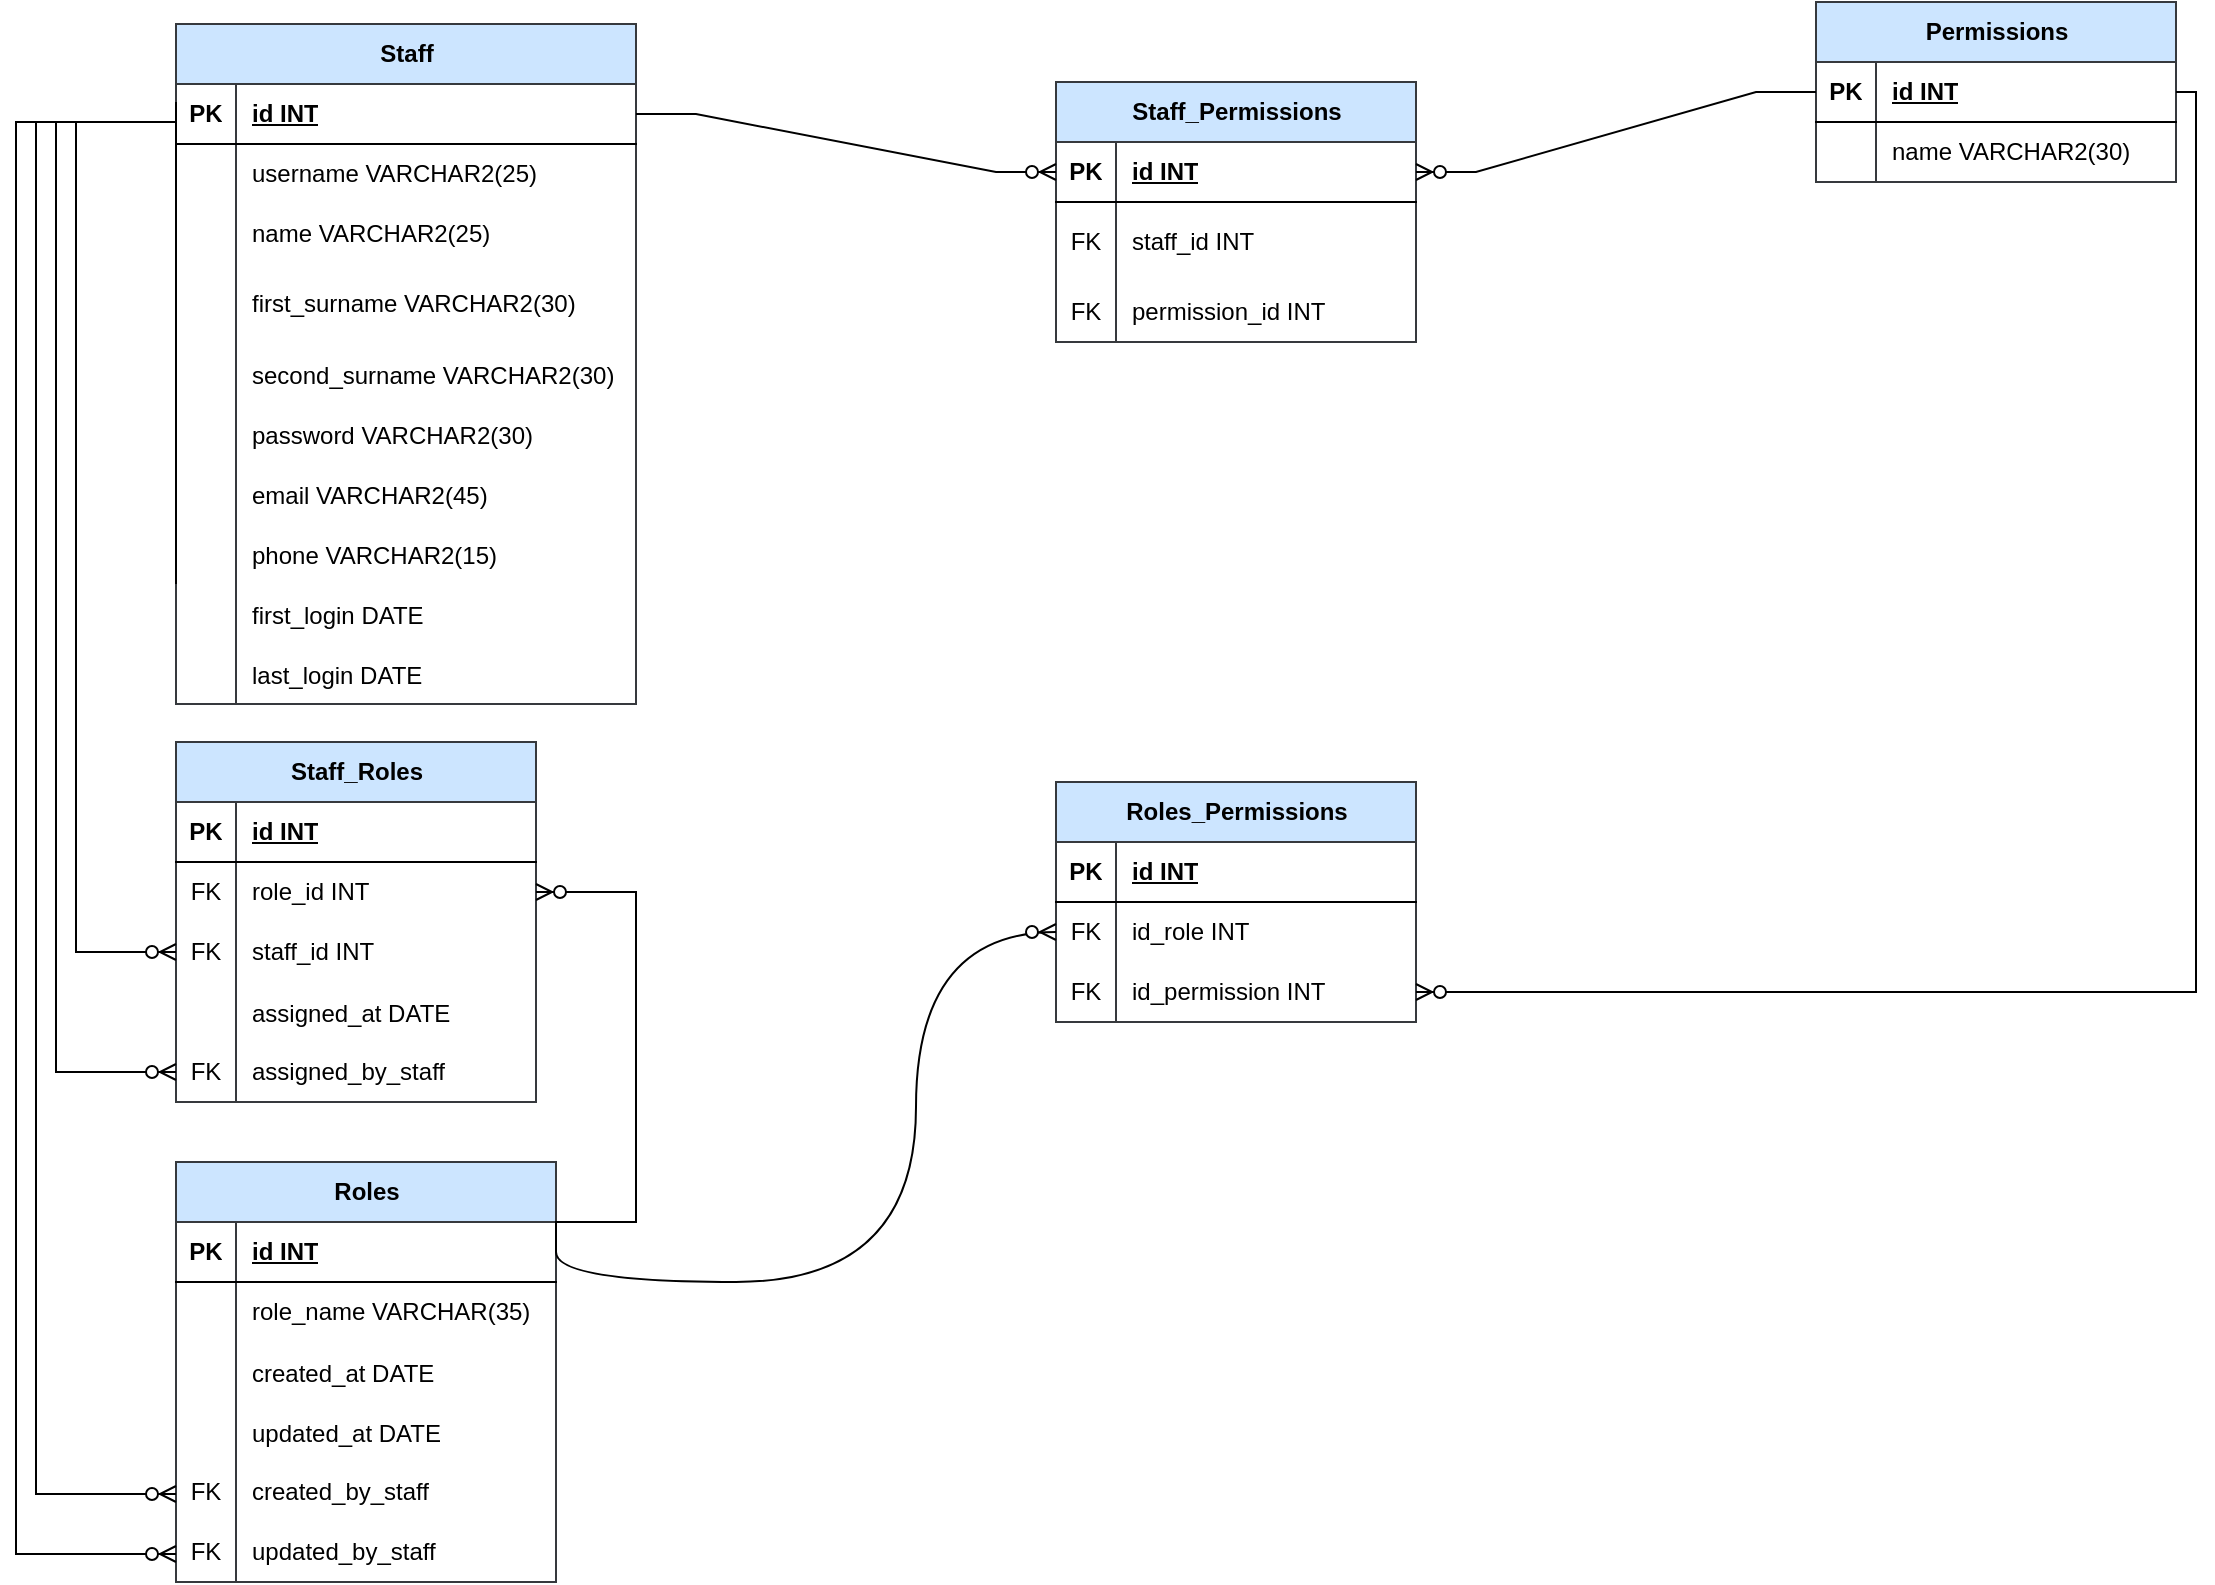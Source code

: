 <mxfile version="24.0.2" type="device">
  <diagram id="vkUUCZHw4ht-iderkrgB" name="Page-1">
    <mxGraphModel dx="1500" dy="833" grid="1" gridSize="10" guides="1" tooltips="1" connect="1" arrows="1" fold="1" page="1" pageScale="1" pageWidth="850" pageHeight="1100" math="0" shadow="0">
      <root>
        <mxCell id="0" />
        <mxCell id="1" parent="0" />
        <mxCell id="SUjyOa8A8QoosXbg0JPa-2" value="Staff" style="shape=table;startSize=30;container=1;collapsible=1;childLayout=tableLayout;fixedRows=1;rowLines=0;fontStyle=1;align=center;resizeLast=1;html=1;fillColor=#cce5ff;strokeColor=#36393d;" parent="1" vertex="1">
          <mxGeometry x="100" y="11" width="230" height="340" as="geometry" />
        </mxCell>
        <mxCell id="SUjyOa8A8QoosXbg0JPa-3" value="" style="shape=tableRow;horizontal=0;startSize=0;swimlaneHead=0;swimlaneBody=0;fillColor=none;collapsible=0;dropTarget=0;points=[[0,0.5],[1,0.5]];portConstraint=eastwest;top=0;left=0;right=0;bottom=1;" parent="SUjyOa8A8QoosXbg0JPa-2" vertex="1">
          <mxGeometry y="30" width="230" height="30" as="geometry" />
        </mxCell>
        <mxCell id="SUjyOa8A8QoosXbg0JPa-4" value="PK" style="shape=partialRectangle;connectable=0;fillColor=none;top=0;left=0;bottom=0;right=0;fontStyle=1;overflow=hidden;whiteSpace=wrap;html=1;" parent="SUjyOa8A8QoosXbg0JPa-3" vertex="1">
          <mxGeometry width="30" height="30" as="geometry">
            <mxRectangle width="30" height="30" as="alternateBounds" />
          </mxGeometry>
        </mxCell>
        <mxCell id="SUjyOa8A8QoosXbg0JPa-5" value="id INT" style="shape=partialRectangle;connectable=0;fillColor=none;top=0;left=0;bottom=0;right=0;align=left;spacingLeft=6;fontStyle=5;overflow=hidden;whiteSpace=wrap;html=1;" parent="SUjyOa8A8QoosXbg0JPa-3" vertex="1">
          <mxGeometry x="30" width="200" height="30" as="geometry">
            <mxRectangle width="200" height="30" as="alternateBounds" />
          </mxGeometry>
        </mxCell>
        <mxCell id="SUjyOa8A8QoosXbg0JPa-6" value="" style="shape=tableRow;horizontal=0;startSize=0;swimlaneHead=0;swimlaneBody=0;fillColor=none;collapsible=0;dropTarget=0;points=[[0,0.5],[1,0.5]];portConstraint=eastwest;top=0;left=0;right=0;bottom=0;" parent="SUjyOa8A8QoosXbg0JPa-2" vertex="1">
          <mxGeometry y="60" width="230" height="30" as="geometry" />
        </mxCell>
        <mxCell id="SUjyOa8A8QoosXbg0JPa-7" value="" style="shape=partialRectangle;connectable=0;fillColor=none;top=0;left=0;bottom=0;right=0;editable=1;overflow=hidden;whiteSpace=wrap;html=1;" parent="SUjyOa8A8QoosXbg0JPa-6" vertex="1">
          <mxGeometry width="30" height="30" as="geometry">
            <mxRectangle width="30" height="30" as="alternateBounds" />
          </mxGeometry>
        </mxCell>
        <mxCell id="SUjyOa8A8QoosXbg0JPa-8" value="username VARCHAR2(25)" style="shape=partialRectangle;connectable=0;fillColor=none;top=0;left=0;bottom=0;right=0;align=left;spacingLeft=6;overflow=hidden;whiteSpace=wrap;html=1;" parent="SUjyOa8A8QoosXbg0JPa-6" vertex="1">
          <mxGeometry x="30" width="200" height="30" as="geometry">
            <mxRectangle width="200" height="30" as="alternateBounds" />
          </mxGeometry>
        </mxCell>
        <mxCell id="SUjyOa8A8QoosXbg0JPa-9" value="" style="shape=tableRow;horizontal=0;startSize=0;swimlaneHead=0;swimlaneBody=0;fillColor=none;collapsible=0;dropTarget=0;points=[[0,0.5],[1,0.5]];portConstraint=eastwest;top=0;left=0;right=0;bottom=0;" parent="SUjyOa8A8QoosXbg0JPa-2" vertex="1">
          <mxGeometry y="90" width="230" height="30" as="geometry" />
        </mxCell>
        <mxCell id="SUjyOa8A8QoosXbg0JPa-10" value="" style="shape=partialRectangle;connectable=0;fillColor=none;top=0;left=0;bottom=0;right=0;editable=1;overflow=hidden;whiteSpace=wrap;html=1;" parent="SUjyOa8A8QoosXbg0JPa-9" vertex="1">
          <mxGeometry width="30" height="30" as="geometry">
            <mxRectangle width="30" height="30" as="alternateBounds" />
          </mxGeometry>
        </mxCell>
        <mxCell id="SUjyOa8A8QoosXbg0JPa-11" value="name VARCHAR2(25)" style="shape=partialRectangle;connectable=0;fillColor=none;top=0;left=0;bottom=0;right=0;align=left;spacingLeft=6;overflow=hidden;whiteSpace=wrap;html=1;" parent="SUjyOa8A8QoosXbg0JPa-9" vertex="1">
          <mxGeometry x="30" width="200" height="30" as="geometry">
            <mxRectangle width="200" height="30" as="alternateBounds" />
          </mxGeometry>
        </mxCell>
        <mxCell id="SUjyOa8A8QoosXbg0JPa-12" value="" style="shape=tableRow;horizontal=0;startSize=0;swimlaneHead=0;swimlaneBody=0;fillColor=none;collapsible=0;dropTarget=0;points=[[0,0.5],[1,0.5]];portConstraint=eastwest;top=0;left=0;right=0;bottom=0;" parent="SUjyOa8A8QoosXbg0JPa-2" vertex="1">
          <mxGeometry y="120" width="230" height="40" as="geometry" />
        </mxCell>
        <mxCell id="SUjyOa8A8QoosXbg0JPa-13" value="" style="shape=partialRectangle;connectable=0;fillColor=none;top=0;left=0;bottom=0;right=0;editable=1;overflow=hidden;whiteSpace=wrap;html=1;" parent="SUjyOa8A8QoosXbg0JPa-12" vertex="1">
          <mxGeometry width="30" height="40" as="geometry">
            <mxRectangle width="30" height="40" as="alternateBounds" />
          </mxGeometry>
        </mxCell>
        <mxCell id="SUjyOa8A8QoosXbg0JPa-14" value="first_surname VARCHAR2(30)" style="shape=partialRectangle;connectable=0;fillColor=none;top=0;left=0;bottom=0;right=0;align=left;spacingLeft=6;overflow=hidden;whiteSpace=wrap;html=1;" parent="SUjyOa8A8QoosXbg0JPa-12" vertex="1">
          <mxGeometry x="30" width="200" height="40" as="geometry">
            <mxRectangle width="200" height="40" as="alternateBounds" />
          </mxGeometry>
        </mxCell>
        <mxCell id="SUjyOa8A8QoosXbg0JPa-15" value="" style="shape=tableRow;horizontal=0;startSize=0;swimlaneHead=0;swimlaneBody=0;fillColor=none;collapsible=0;dropTarget=0;points=[[0,0.5],[1,0.5]];portConstraint=eastwest;top=0;left=0;right=0;bottom=0;" parent="SUjyOa8A8QoosXbg0JPa-2" vertex="1">
          <mxGeometry y="160" width="230" height="30" as="geometry" />
        </mxCell>
        <mxCell id="SUjyOa8A8QoosXbg0JPa-16" value="" style="shape=partialRectangle;connectable=0;fillColor=none;top=0;left=0;bottom=0;right=0;editable=1;overflow=hidden;" parent="SUjyOa8A8QoosXbg0JPa-15" vertex="1">
          <mxGeometry width="30" height="30" as="geometry">
            <mxRectangle width="30" height="30" as="alternateBounds" />
          </mxGeometry>
        </mxCell>
        <mxCell id="SUjyOa8A8QoosXbg0JPa-17" value="second_surname VARCHAR2(30)" style="shape=partialRectangle;connectable=0;fillColor=none;top=0;left=0;bottom=0;right=0;align=left;spacingLeft=6;overflow=hidden;" parent="SUjyOa8A8QoosXbg0JPa-15" vertex="1">
          <mxGeometry x="30" width="200" height="30" as="geometry">
            <mxRectangle width="200" height="30" as="alternateBounds" />
          </mxGeometry>
        </mxCell>
        <mxCell id="SUjyOa8A8QoosXbg0JPa-18" value="" style="shape=tableRow;horizontal=0;startSize=0;swimlaneHead=0;swimlaneBody=0;fillColor=none;collapsible=0;dropTarget=0;points=[[0,0.5],[1,0.5]];portConstraint=eastwest;top=0;left=0;right=0;bottom=0;" parent="SUjyOa8A8QoosXbg0JPa-2" vertex="1">
          <mxGeometry y="190" width="230" height="30" as="geometry" />
        </mxCell>
        <mxCell id="SUjyOa8A8QoosXbg0JPa-19" value="" style="shape=partialRectangle;connectable=0;fillColor=none;top=0;left=0;bottom=0;right=0;editable=1;overflow=hidden;" parent="SUjyOa8A8QoosXbg0JPa-18" vertex="1">
          <mxGeometry width="30" height="30" as="geometry">
            <mxRectangle width="30" height="30" as="alternateBounds" />
          </mxGeometry>
        </mxCell>
        <mxCell id="SUjyOa8A8QoosXbg0JPa-20" value="password VARCHAR2(30)" style="shape=partialRectangle;connectable=0;fillColor=none;top=0;left=0;bottom=0;right=0;align=left;spacingLeft=6;overflow=hidden;" parent="SUjyOa8A8QoosXbg0JPa-18" vertex="1">
          <mxGeometry x="30" width="200" height="30" as="geometry">
            <mxRectangle width="200" height="30" as="alternateBounds" />
          </mxGeometry>
        </mxCell>
        <mxCell id="SUjyOa8A8QoosXbg0JPa-21" value="" style="shape=tableRow;horizontal=0;startSize=0;swimlaneHead=0;swimlaneBody=0;fillColor=none;collapsible=0;dropTarget=0;points=[[0,0.5],[1,0.5]];portConstraint=eastwest;top=0;left=0;right=0;bottom=0;" parent="SUjyOa8A8QoosXbg0JPa-2" vertex="1">
          <mxGeometry y="220" width="230" height="30" as="geometry" />
        </mxCell>
        <mxCell id="SUjyOa8A8QoosXbg0JPa-22" value="" style="shape=partialRectangle;connectable=0;fillColor=none;top=0;left=0;bottom=0;right=0;editable=1;overflow=hidden;" parent="SUjyOa8A8QoosXbg0JPa-21" vertex="1">
          <mxGeometry width="30" height="30" as="geometry">
            <mxRectangle width="30" height="30" as="alternateBounds" />
          </mxGeometry>
        </mxCell>
        <mxCell id="SUjyOa8A8QoosXbg0JPa-23" value="email VARCHAR2(45)" style="shape=partialRectangle;connectable=0;fillColor=none;top=0;left=0;bottom=0;right=0;align=left;spacingLeft=6;overflow=hidden;" parent="SUjyOa8A8QoosXbg0JPa-21" vertex="1">
          <mxGeometry x="30" width="200" height="30" as="geometry">
            <mxRectangle width="200" height="30" as="alternateBounds" />
          </mxGeometry>
        </mxCell>
        <mxCell id="SUjyOa8A8QoosXbg0JPa-24" value="" style="shape=tableRow;horizontal=0;startSize=0;swimlaneHead=0;swimlaneBody=0;fillColor=none;collapsible=0;dropTarget=0;points=[[0,0.5],[1,0.5]];portConstraint=eastwest;top=0;left=0;right=0;bottom=0;" parent="SUjyOa8A8QoosXbg0JPa-2" vertex="1">
          <mxGeometry y="250" width="230" height="30" as="geometry" />
        </mxCell>
        <mxCell id="SUjyOa8A8QoosXbg0JPa-25" value="" style="shape=partialRectangle;connectable=0;fillColor=none;top=0;left=0;bottom=0;right=0;editable=1;overflow=hidden;" parent="SUjyOa8A8QoosXbg0JPa-24" vertex="1">
          <mxGeometry width="30" height="30" as="geometry">
            <mxRectangle width="30" height="30" as="alternateBounds" />
          </mxGeometry>
        </mxCell>
        <mxCell id="SUjyOa8A8QoosXbg0JPa-26" value="phone VARCHAR2(15)" style="shape=partialRectangle;connectable=0;fillColor=none;top=0;left=0;bottom=0;right=0;align=left;spacingLeft=6;overflow=hidden;" parent="SUjyOa8A8QoosXbg0JPa-24" vertex="1">
          <mxGeometry x="30" width="200" height="30" as="geometry">
            <mxRectangle width="200" height="30" as="alternateBounds" />
          </mxGeometry>
        </mxCell>
        <mxCell id="RLe8DXq2IPS7cmN1kpLj-4" value="" style="shape=tableRow;horizontal=0;startSize=0;swimlaneHead=0;swimlaneBody=0;fillColor=none;collapsible=0;dropTarget=0;points=[[0,0.5],[1,0.5]];portConstraint=eastwest;top=0;left=0;right=0;bottom=0;" vertex="1" parent="SUjyOa8A8QoosXbg0JPa-2">
          <mxGeometry y="280" width="230" height="30" as="geometry" />
        </mxCell>
        <mxCell id="RLe8DXq2IPS7cmN1kpLj-5" value="" style="shape=partialRectangle;connectable=0;fillColor=none;top=0;left=0;bottom=0;right=0;editable=1;overflow=hidden;" vertex="1" parent="RLe8DXq2IPS7cmN1kpLj-4">
          <mxGeometry width="30" height="30" as="geometry">
            <mxRectangle width="30" height="30" as="alternateBounds" />
          </mxGeometry>
        </mxCell>
        <mxCell id="RLe8DXq2IPS7cmN1kpLj-6" value="first_login DATE" style="shape=partialRectangle;connectable=0;fillColor=none;top=0;left=0;bottom=0;right=0;align=left;spacingLeft=6;overflow=hidden;" vertex="1" parent="RLe8DXq2IPS7cmN1kpLj-4">
          <mxGeometry x="30" width="200" height="30" as="geometry">
            <mxRectangle width="200" height="30" as="alternateBounds" />
          </mxGeometry>
        </mxCell>
        <mxCell id="RLe8DXq2IPS7cmN1kpLj-1" value="" style="shape=tableRow;horizontal=0;startSize=0;swimlaneHead=0;swimlaneBody=0;fillColor=none;collapsible=0;dropTarget=0;points=[[0,0.5],[1,0.5]];portConstraint=eastwest;top=0;left=0;right=0;bottom=0;" vertex="1" parent="SUjyOa8A8QoosXbg0JPa-2">
          <mxGeometry y="310" width="230" height="30" as="geometry" />
        </mxCell>
        <mxCell id="RLe8DXq2IPS7cmN1kpLj-2" value="" style="shape=partialRectangle;connectable=0;fillColor=none;top=0;left=0;bottom=0;right=0;editable=1;overflow=hidden;" vertex="1" parent="RLe8DXq2IPS7cmN1kpLj-1">
          <mxGeometry width="30" height="30" as="geometry">
            <mxRectangle width="30" height="30" as="alternateBounds" />
          </mxGeometry>
        </mxCell>
        <mxCell id="RLe8DXq2IPS7cmN1kpLj-3" value="last_login DATE" style="shape=partialRectangle;connectable=0;fillColor=none;top=0;left=0;bottom=0;right=0;align=left;spacingLeft=6;overflow=hidden;" vertex="1" parent="RLe8DXq2IPS7cmN1kpLj-1">
          <mxGeometry x="30" width="200" height="30" as="geometry">
            <mxRectangle width="200" height="30" as="alternateBounds" />
          </mxGeometry>
        </mxCell>
        <mxCell id="SUjyOa8A8QoosXbg0JPa-27" value="Staff_Permissions" style="shape=table;startSize=30;container=1;collapsible=1;childLayout=tableLayout;fixedRows=1;rowLines=0;fontStyle=1;align=center;resizeLast=1;html=1;fillColor=#cce5ff;strokeColor=#36393d;" parent="1" vertex="1">
          <mxGeometry x="540" y="40" width="180" height="130" as="geometry" />
        </mxCell>
        <mxCell id="SUjyOa8A8QoosXbg0JPa-28" value="" style="shape=tableRow;horizontal=0;startSize=0;swimlaneHead=0;swimlaneBody=0;fillColor=none;collapsible=0;dropTarget=0;points=[[0,0.5],[1,0.5]];portConstraint=eastwest;top=0;left=0;right=0;bottom=1;" parent="SUjyOa8A8QoosXbg0JPa-27" vertex="1">
          <mxGeometry y="30" width="180" height="30" as="geometry" />
        </mxCell>
        <mxCell id="SUjyOa8A8QoosXbg0JPa-29" value="PK" style="shape=partialRectangle;connectable=0;fillColor=none;top=0;left=0;bottom=0;right=0;fontStyle=1;overflow=hidden;whiteSpace=wrap;html=1;" parent="SUjyOa8A8QoosXbg0JPa-28" vertex="1">
          <mxGeometry width="30" height="30" as="geometry">
            <mxRectangle width="30" height="30" as="alternateBounds" />
          </mxGeometry>
        </mxCell>
        <mxCell id="SUjyOa8A8QoosXbg0JPa-30" value="id INT" style="shape=partialRectangle;connectable=0;fillColor=none;top=0;left=0;bottom=0;right=0;align=left;spacingLeft=6;fontStyle=5;overflow=hidden;whiteSpace=wrap;html=1;" parent="SUjyOa8A8QoosXbg0JPa-28" vertex="1">
          <mxGeometry x="30" width="150" height="30" as="geometry">
            <mxRectangle width="150" height="30" as="alternateBounds" />
          </mxGeometry>
        </mxCell>
        <mxCell id="SUjyOa8A8QoosXbg0JPa-40" value="" style="shape=tableRow;horizontal=0;startSize=0;swimlaneHead=0;swimlaneBody=0;fillColor=none;collapsible=0;dropTarget=0;points=[[0,0.5],[1,0.5]];portConstraint=eastwest;top=0;left=0;right=0;bottom=0;" parent="SUjyOa8A8QoosXbg0JPa-27" vertex="1">
          <mxGeometry y="60" width="180" height="40" as="geometry" />
        </mxCell>
        <mxCell id="SUjyOa8A8QoosXbg0JPa-41" value="FK" style="shape=partialRectangle;connectable=0;fillColor=none;top=0;left=0;bottom=0;right=0;fontStyle=0;overflow=hidden;whiteSpace=wrap;html=1;" parent="SUjyOa8A8QoosXbg0JPa-40" vertex="1">
          <mxGeometry width="30" height="40" as="geometry">
            <mxRectangle width="30" height="40" as="alternateBounds" />
          </mxGeometry>
        </mxCell>
        <mxCell id="SUjyOa8A8QoosXbg0JPa-42" value="staff_id INT" style="shape=partialRectangle;connectable=0;fillColor=none;top=0;left=0;bottom=0;right=0;align=left;spacingLeft=6;fontStyle=0;overflow=hidden;whiteSpace=wrap;html=1;" parent="SUjyOa8A8QoosXbg0JPa-40" vertex="1">
          <mxGeometry x="30" width="150" height="40" as="geometry">
            <mxRectangle width="150" height="40" as="alternateBounds" />
          </mxGeometry>
        </mxCell>
        <mxCell id="SUjyOa8A8QoosXbg0JPa-43" value="" style="shape=tableRow;horizontal=0;startSize=0;swimlaneHead=0;swimlaneBody=0;fillColor=none;collapsible=0;dropTarget=0;points=[[0,0.5],[1,0.5]];portConstraint=eastwest;top=0;left=0;right=0;bottom=0;" parent="SUjyOa8A8QoosXbg0JPa-27" vertex="1">
          <mxGeometry y="100" width="180" height="30" as="geometry" />
        </mxCell>
        <mxCell id="SUjyOa8A8QoosXbg0JPa-44" value="FK" style="shape=partialRectangle;connectable=0;fillColor=none;top=0;left=0;bottom=0;right=0;fontStyle=0;overflow=hidden;whiteSpace=wrap;html=1;" parent="SUjyOa8A8QoosXbg0JPa-43" vertex="1">
          <mxGeometry width="30" height="30" as="geometry">
            <mxRectangle width="30" height="30" as="alternateBounds" />
          </mxGeometry>
        </mxCell>
        <mxCell id="SUjyOa8A8QoosXbg0JPa-45" value="permission_id INT" style="shape=partialRectangle;connectable=0;fillColor=none;top=0;left=0;bottom=0;right=0;align=left;spacingLeft=6;fontStyle=0;overflow=hidden;whiteSpace=wrap;html=1;" parent="SUjyOa8A8QoosXbg0JPa-43" vertex="1">
          <mxGeometry x="30" width="150" height="30" as="geometry">
            <mxRectangle width="150" height="30" as="alternateBounds" />
          </mxGeometry>
        </mxCell>
        <mxCell id="SUjyOa8A8QoosXbg0JPa-46" value="Permissions" style="shape=table;startSize=30;container=1;collapsible=1;childLayout=tableLayout;fixedRows=1;rowLines=0;fontStyle=1;align=center;resizeLast=1;html=1;fillColor=#cce5ff;strokeColor=#36393d;" parent="1" vertex="1">
          <mxGeometry x="920" width="180" height="90" as="geometry" />
        </mxCell>
        <mxCell id="SUjyOa8A8QoosXbg0JPa-47" value="" style="shape=tableRow;horizontal=0;startSize=0;swimlaneHead=0;swimlaneBody=0;fillColor=none;collapsible=0;dropTarget=0;points=[[0,0.5],[1,0.5]];portConstraint=eastwest;top=0;left=0;right=0;bottom=1;" parent="SUjyOa8A8QoosXbg0JPa-46" vertex="1">
          <mxGeometry y="30" width="180" height="30" as="geometry" />
        </mxCell>
        <mxCell id="SUjyOa8A8QoosXbg0JPa-48" value="PK" style="shape=partialRectangle;connectable=0;fillColor=none;top=0;left=0;bottom=0;right=0;fontStyle=1;overflow=hidden;whiteSpace=wrap;html=1;" parent="SUjyOa8A8QoosXbg0JPa-47" vertex="1">
          <mxGeometry width="30" height="30" as="geometry">
            <mxRectangle width="30" height="30" as="alternateBounds" />
          </mxGeometry>
        </mxCell>
        <mxCell id="SUjyOa8A8QoosXbg0JPa-49" value="id INT" style="shape=partialRectangle;connectable=0;fillColor=none;top=0;left=0;bottom=0;right=0;align=left;spacingLeft=6;fontStyle=5;overflow=hidden;whiteSpace=wrap;html=1;" parent="SUjyOa8A8QoosXbg0JPa-47" vertex="1">
          <mxGeometry x="30" width="150" height="30" as="geometry">
            <mxRectangle width="150" height="30" as="alternateBounds" />
          </mxGeometry>
        </mxCell>
        <mxCell id="SUjyOa8A8QoosXbg0JPa-50" value="" style="shape=tableRow;horizontal=0;startSize=0;swimlaneHead=0;swimlaneBody=0;fillColor=none;collapsible=0;dropTarget=0;points=[[0,0.5],[1,0.5]];portConstraint=eastwest;top=0;left=0;right=0;bottom=0;" parent="SUjyOa8A8QoosXbg0JPa-46" vertex="1">
          <mxGeometry y="60" width="180" height="30" as="geometry" />
        </mxCell>
        <mxCell id="SUjyOa8A8QoosXbg0JPa-51" value="" style="shape=partialRectangle;connectable=0;fillColor=none;top=0;left=0;bottom=0;right=0;editable=1;overflow=hidden;whiteSpace=wrap;html=1;" parent="SUjyOa8A8QoosXbg0JPa-50" vertex="1">
          <mxGeometry width="30" height="30" as="geometry">
            <mxRectangle width="30" height="30" as="alternateBounds" />
          </mxGeometry>
        </mxCell>
        <mxCell id="SUjyOa8A8QoosXbg0JPa-52" value="name VARCHAR2(30)" style="shape=partialRectangle;connectable=0;fillColor=none;top=0;left=0;bottom=0;right=0;align=left;spacingLeft=6;overflow=hidden;whiteSpace=wrap;html=1;" parent="SUjyOa8A8QoosXbg0JPa-50" vertex="1">
          <mxGeometry x="30" width="150" height="30" as="geometry">
            <mxRectangle width="150" height="30" as="alternateBounds" />
          </mxGeometry>
        </mxCell>
        <mxCell id="SUjyOa8A8QoosXbg0JPa-72" value="Staff_Roles" style="shape=table;startSize=30;container=1;collapsible=1;childLayout=tableLayout;fixedRows=1;rowLines=0;fontStyle=1;align=center;resizeLast=1;html=1;fillColor=#cce5ff;strokeColor=#36393d;" parent="1" vertex="1">
          <mxGeometry x="100" y="370" width="180" height="180" as="geometry" />
        </mxCell>
        <mxCell id="SUjyOa8A8QoosXbg0JPa-73" value="" style="shape=tableRow;horizontal=0;startSize=0;swimlaneHead=0;swimlaneBody=0;fillColor=none;collapsible=0;dropTarget=0;points=[[0,0.5],[1,0.5]];portConstraint=eastwest;top=0;left=0;right=0;bottom=1;" parent="SUjyOa8A8QoosXbg0JPa-72" vertex="1">
          <mxGeometry y="30" width="180" height="30" as="geometry" />
        </mxCell>
        <mxCell id="SUjyOa8A8QoosXbg0JPa-74" value="PK" style="shape=partialRectangle;connectable=0;fillColor=none;top=0;left=0;bottom=0;right=0;fontStyle=1;overflow=hidden;whiteSpace=wrap;html=1;" parent="SUjyOa8A8QoosXbg0JPa-73" vertex="1">
          <mxGeometry width="30" height="30" as="geometry">
            <mxRectangle width="30" height="30" as="alternateBounds" />
          </mxGeometry>
        </mxCell>
        <mxCell id="SUjyOa8A8QoosXbg0JPa-75" value="id INT" style="shape=partialRectangle;connectable=0;fillColor=none;top=0;left=0;bottom=0;right=0;align=left;spacingLeft=6;fontStyle=5;overflow=hidden;whiteSpace=wrap;html=1;" parent="SUjyOa8A8QoosXbg0JPa-73" vertex="1">
          <mxGeometry x="30" width="150" height="30" as="geometry">
            <mxRectangle width="150" height="30" as="alternateBounds" />
          </mxGeometry>
        </mxCell>
        <mxCell id="SUjyOa8A8QoosXbg0JPa-85" value="" style="shape=tableRow;horizontal=0;startSize=0;swimlaneHead=0;swimlaneBody=0;fillColor=none;collapsible=0;dropTarget=0;points=[[0,0.5],[1,0.5]];portConstraint=eastwest;top=0;left=0;right=0;bottom=0;" parent="SUjyOa8A8QoosXbg0JPa-72" vertex="1">
          <mxGeometry y="60" width="180" height="30" as="geometry" />
        </mxCell>
        <mxCell id="SUjyOa8A8QoosXbg0JPa-86" value="FK" style="shape=partialRectangle;connectable=0;fillColor=none;top=0;left=0;bottom=0;right=0;fontStyle=0;overflow=hidden;whiteSpace=wrap;html=1;" parent="SUjyOa8A8QoosXbg0JPa-85" vertex="1">
          <mxGeometry width="30" height="30" as="geometry">
            <mxRectangle width="30" height="30" as="alternateBounds" />
          </mxGeometry>
        </mxCell>
        <mxCell id="SUjyOa8A8QoosXbg0JPa-87" value="role_id INT" style="shape=partialRectangle;connectable=0;fillColor=none;top=0;left=0;bottom=0;right=0;align=left;spacingLeft=6;fontStyle=0;overflow=hidden;whiteSpace=wrap;html=1;" parent="SUjyOa8A8QoosXbg0JPa-85" vertex="1">
          <mxGeometry x="30" width="150" height="30" as="geometry">
            <mxRectangle width="150" height="30" as="alternateBounds" />
          </mxGeometry>
        </mxCell>
        <mxCell id="SUjyOa8A8QoosXbg0JPa-88" value="" style="shape=tableRow;horizontal=0;startSize=0;swimlaneHead=0;swimlaneBody=0;fillColor=none;collapsible=0;dropTarget=0;points=[[0,0.5],[1,0.5]];portConstraint=eastwest;top=0;left=0;right=0;bottom=0;" parent="SUjyOa8A8QoosXbg0JPa-72" vertex="1">
          <mxGeometry y="90" width="180" height="30" as="geometry" />
        </mxCell>
        <mxCell id="SUjyOa8A8QoosXbg0JPa-89" value="FK" style="shape=partialRectangle;connectable=0;fillColor=none;top=0;left=0;bottom=0;right=0;fontStyle=0;overflow=hidden;whiteSpace=wrap;html=1;" parent="SUjyOa8A8QoosXbg0JPa-88" vertex="1">
          <mxGeometry width="30" height="30" as="geometry">
            <mxRectangle width="30" height="30" as="alternateBounds" />
          </mxGeometry>
        </mxCell>
        <mxCell id="SUjyOa8A8QoosXbg0JPa-90" value="staff_id INT" style="shape=partialRectangle;connectable=0;fillColor=none;top=0;left=0;bottom=0;right=0;align=left;spacingLeft=6;fontStyle=0;overflow=hidden;whiteSpace=wrap;html=1;" parent="SUjyOa8A8QoosXbg0JPa-88" vertex="1">
          <mxGeometry x="30" width="150" height="30" as="geometry">
            <mxRectangle width="150" height="30" as="alternateBounds" />
          </mxGeometry>
        </mxCell>
        <mxCell id="RLe8DXq2IPS7cmN1kpLj-20" value="" style="shape=tableRow;horizontal=0;startSize=0;swimlaneHead=0;swimlaneBody=0;fillColor=none;collapsible=0;dropTarget=0;points=[[0,0.5],[1,0.5]];portConstraint=eastwest;top=0;left=0;right=0;bottom=0;" vertex="1" parent="SUjyOa8A8QoosXbg0JPa-72">
          <mxGeometry y="120" width="180" height="30" as="geometry" />
        </mxCell>
        <mxCell id="RLe8DXq2IPS7cmN1kpLj-21" value="" style="shape=partialRectangle;connectable=0;fillColor=none;top=0;left=0;bottom=0;right=0;editable=1;overflow=hidden;" vertex="1" parent="RLe8DXq2IPS7cmN1kpLj-20">
          <mxGeometry width="30" height="30" as="geometry">
            <mxRectangle width="30" height="30" as="alternateBounds" />
          </mxGeometry>
        </mxCell>
        <mxCell id="RLe8DXq2IPS7cmN1kpLj-22" value="assigned_at DATE" style="shape=partialRectangle;connectable=0;fillColor=none;top=0;left=0;bottom=0;right=0;align=left;spacingLeft=6;overflow=hidden;" vertex="1" parent="RLe8DXq2IPS7cmN1kpLj-20">
          <mxGeometry x="30" width="150" height="30" as="geometry">
            <mxRectangle width="150" height="30" as="alternateBounds" />
          </mxGeometry>
        </mxCell>
        <mxCell id="RLe8DXq2IPS7cmN1kpLj-26" value="" style="shape=tableRow;horizontal=0;startSize=0;swimlaneHead=0;swimlaneBody=0;fillColor=none;collapsible=0;dropTarget=0;points=[[0,0.5],[1,0.5]];portConstraint=eastwest;top=0;left=0;right=0;bottom=0;" vertex="1" parent="SUjyOa8A8QoosXbg0JPa-72">
          <mxGeometry y="150" width="180" height="30" as="geometry" />
        </mxCell>
        <mxCell id="RLe8DXq2IPS7cmN1kpLj-27" value="FK" style="shape=partialRectangle;connectable=0;fillColor=none;top=0;left=0;bottom=0;right=0;fontStyle=0;overflow=hidden;whiteSpace=wrap;html=1;" vertex="1" parent="RLe8DXq2IPS7cmN1kpLj-26">
          <mxGeometry width="30" height="30" as="geometry">
            <mxRectangle width="30" height="30" as="alternateBounds" />
          </mxGeometry>
        </mxCell>
        <mxCell id="RLe8DXq2IPS7cmN1kpLj-28" value="assigned_by_staff" style="shape=partialRectangle;connectable=0;fillColor=none;top=0;left=0;bottom=0;right=0;align=left;spacingLeft=6;fontStyle=0;overflow=hidden;whiteSpace=wrap;html=1;" vertex="1" parent="RLe8DXq2IPS7cmN1kpLj-26">
          <mxGeometry x="30" width="150" height="30" as="geometry">
            <mxRectangle width="150" height="30" as="alternateBounds" />
          </mxGeometry>
        </mxCell>
        <mxCell id="SUjyOa8A8QoosXbg0JPa-91" value="Roles_Permissions" style="shape=table;startSize=30;container=1;collapsible=1;childLayout=tableLayout;fixedRows=1;rowLines=0;fontStyle=1;align=center;resizeLast=1;html=1;fillColor=#cce5ff;strokeColor=#36393d;" parent="1" vertex="1">
          <mxGeometry x="540" y="390" width="180" height="120" as="geometry" />
        </mxCell>
        <mxCell id="SUjyOa8A8QoosXbg0JPa-92" value="" style="shape=tableRow;horizontal=0;startSize=0;swimlaneHead=0;swimlaneBody=0;fillColor=none;collapsible=0;dropTarget=0;points=[[0,0.5],[1,0.5]];portConstraint=eastwest;top=0;left=0;right=0;bottom=1;" parent="SUjyOa8A8QoosXbg0JPa-91" vertex="1">
          <mxGeometry y="30" width="180" height="30" as="geometry" />
        </mxCell>
        <mxCell id="SUjyOa8A8QoosXbg0JPa-93" value="PK" style="shape=partialRectangle;connectable=0;fillColor=none;top=0;left=0;bottom=0;right=0;fontStyle=1;overflow=hidden;whiteSpace=wrap;html=1;" parent="SUjyOa8A8QoosXbg0JPa-92" vertex="1">
          <mxGeometry width="30" height="30" as="geometry">
            <mxRectangle width="30" height="30" as="alternateBounds" />
          </mxGeometry>
        </mxCell>
        <mxCell id="SUjyOa8A8QoosXbg0JPa-94" value="id INT" style="shape=partialRectangle;connectable=0;fillColor=none;top=0;left=0;bottom=0;right=0;align=left;spacingLeft=6;fontStyle=5;overflow=hidden;whiteSpace=wrap;html=1;" parent="SUjyOa8A8QoosXbg0JPa-92" vertex="1">
          <mxGeometry x="30" width="150" height="30" as="geometry">
            <mxRectangle width="150" height="30" as="alternateBounds" />
          </mxGeometry>
        </mxCell>
        <mxCell id="SUjyOa8A8QoosXbg0JPa-107" value="" style="shape=tableRow;horizontal=0;startSize=0;swimlaneHead=0;swimlaneBody=0;fillColor=none;collapsible=0;dropTarget=0;points=[[0,0.5],[1,0.5]];portConstraint=eastwest;top=0;left=0;right=0;bottom=0;" parent="SUjyOa8A8QoosXbg0JPa-91" vertex="1">
          <mxGeometry y="60" width="180" height="30" as="geometry" />
        </mxCell>
        <mxCell id="SUjyOa8A8QoosXbg0JPa-108" value="FK" style="shape=partialRectangle;connectable=0;fillColor=none;top=0;left=0;bottom=0;right=0;fontStyle=0;overflow=hidden;whiteSpace=wrap;html=1;" parent="SUjyOa8A8QoosXbg0JPa-107" vertex="1">
          <mxGeometry width="30" height="30" as="geometry">
            <mxRectangle width="30" height="30" as="alternateBounds" />
          </mxGeometry>
        </mxCell>
        <mxCell id="SUjyOa8A8QoosXbg0JPa-109" value="id_role INT" style="shape=partialRectangle;connectable=0;fillColor=none;top=0;left=0;bottom=0;right=0;align=left;spacingLeft=6;fontStyle=0;overflow=hidden;whiteSpace=wrap;html=1;" parent="SUjyOa8A8QoosXbg0JPa-107" vertex="1">
          <mxGeometry x="30" width="150" height="30" as="geometry">
            <mxRectangle width="150" height="30" as="alternateBounds" />
          </mxGeometry>
        </mxCell>
        <mxCell id="SUjyOa8A8QoosXbg0JPa-104" value="" style="shape=tableRow;horizontal=0;startSize=0;swimlaneHead=0;swimlaneBody=0;fillColor=none;collapsible=0;dropTarget=0;points=[[0,0.5],[1,0.5]];portConstraint=eastwest;top=0;left=0;right=0;bottom=0;" parent="SUjyOa8A8QoosXbg0JPa-91" vertex="1">
          <mxGeometry y="90" width="180" height="30" as="geometry" />
        </mxCell>
        <mxCell id="SUjyOa8A8QoosXbg0JPa-105" value="FK" style="shape=partialRectangle;connectable=0;fillColor=none;top=0;left=0;bottom=0;right=0;fontStyle=0;overflow=hidden;whiteSpace=wrap;html=1;" parent="SUjyOa8A8QoosXbg0JPa-104" vertex="1">
          <mxGeometry width="30" height="30" as="geometry">
            <mxRectangle width="30" height="30" as="alternateBounds" />
          </mxGeometry>
        </mxCell>
        <mxCell id="SUjyOa8A8QoosXbg0JPa-106" value="id_permission INT" style="shape=partialRectangle;connectable=0;fillColor=none;top=0;left=0;bottom=0;right=0;align=left;spacingLeft=6;fontStyle=0;overflow=hidden;whiteSpace=wrap;html=1;" parent="SUjyOa8A8QoosXbg0JPa-104" vertex="1">
          <mxGeometry x="30" width="150" height="30" as="geometry">
            <mxRectangle width="150" height="30" as="alternateBounds" />
          </mxGeometry>
        </mxCell>
        <mxCell id="SUjyOa8A8QoosXbg0JPa-110" value="Roles" style="shape=table;startSize=30;container=1;collapsible=1;childLayout=tableLayout;fixedRows=1;rowLines=0;fontStyle=1;align=center;resizeLast=1;html=1;fillColor=#cce5ff;strokeColor=#36393d;" parent="1" vertex="1">
          <mxGeometry x="100" y="580" width="190" height="210" as="geometry" />
        </mxCell>
        <mxCell id="SUjyOa8A8QoosXbg0JPa-111" value="" style="shape=tableRow;horizontal=0;startSize=0;swimlaneHead=0;swimlaneBody=0;fillColor=none;collapsible=0;dropTarget=0;points=[[0,0.5],[1,0.5]];portConstraint=eastwest;top=0;left=0;right=0;bottom=1;" parent="SUjyOa8A8QoosXbg0JPa-110" vertex="1">
          <mxGeometry y="30" width="190" height="30" as="geometry" />
        </mxCell>
        <mxCell id="SUjyOa8A8QoosXbg0JPa-112" value="PK" style="shape=partialRectangle;connectable=0;fillColor=none;top=0;left=0;bottom=0;right=0;fontStyle=1;overflow=hidden;whiteSpace=wrap;html=1;" parent="SUjyOa8A8QoosXbg0JPa-111" vertex="1">
          <mxGeometry width="30" height="30" as="geometry">
            <mxRectangle width="30" height="30" as="alternateBounds" />
          </mxGeometry>
        </mxCell>
        <mxCell id="SUjyOa8A8QoosXbg0JPa-113" value="id INT" style="shape=partialRectangle;connectable=0;fillColor=none;top=0;left=0;bottom=0;right=0;align=left;spacingLeft=6;fontStyle=5;overflow=hidden;whiteSpace=wrap;html=1;" parent="SUjyOa8A8QoosXbg0JPa-111" vertex="1">
          <mxGeometry x="30" width="160" height="30" as="geometry">
            <mxRectangle width="160" height="30" as="alternateBounds" />
          </mxGeometry>
        </mxCell>
        <mxCell id="SUjyOa8A8QoosXbg0JPa-114" value="" style="shape=tableRow;horizontal=0;startSize=0;swimlaneHead=0;swimlaneBody=0;fillColor=none;collapsible=0;dropTarget=0;points=[[0,0.5],[1,0.5]];portConstraint=eastwest;top=0;left=0;right=0;bottom=0;" parent="SUjyOa8A8QoosXbg0JPa-110" vertex="1">
          <mxGeometry y="60" width="190" height="30" as="geometry" />
        </mxCell>
        <mxCell id="SUjyOa8A8QoosXbg0JPa-115" value="" style="shape=partialRectangle;connectable=0;fillColor=none;top=0;left=0;bottom=0;right=0;editable=1;overflow=hidden;whiteSpace=wrap;html=1;" parent="SUjyOa8A8QoosXbg0JPa-114" vertex="1">
          <mxGeometry width="30" height="30" as="geometry">
            <mxRectangle width="30" height="30" as="alternateBounds" />
          </mxGeometry>
        </mxCell>
        <mxCell id="SUjyOa8A8QoosXbg0JPa-116" value="role_name VARCHAR(35)" style="shape=partialRectangle;connectable=0;fillColor=none;top=0;left=0;bottom=0;right=0;align=left;spacingLeft=6;overflow=hidden;whiteSpace=wrap;html=1;" parent="SUjyOa8A8QoosXbg0JPa-114" vertex="1">
          <mxGeometry x="30" width="160" height="30" as="geometry">
            <mxRectangle width="160" height="30" as="alternateBounds" />
          </mxGeometry>
        </mxCell>
        <mxCell id="RLe8DXq2IPS7cmN1kpLj-7" value="" style="shape=tableRow;horizontal=0;startSize=0;swimlaneHead=0;swimlaneBody=0;fillColor=none;collapsible=0;dropTarget=0;points=[[0,0.5],[1,0.5]];portConstraint=eastwest;top=0;left=0;right=0;bottom=0;" vertex="1" parent="SUjyOa8A8QoosXbg0JPa-110">
          <mxGeometry y="90" width="190" height="30" as="geometry" />
        </mxCell>
        <mxCell id="RLe8DXq2IPS7cmN1kpLj-8" value="" style="shape=partialRectangle;connectable=0;fillColor=none;top=0;left=0;bottom=0;right=0;editable=1;overflow=hidden;" vertex="1" parent="RLe8DXq2IPS7cmN1kpLj-7">
          <mxGeometry width="30" height="30" as="geometry">
            <mxRectangle width="30" height="30" as="alternateBounds" />
          </mxGeometry>
        </mxCell>
        <mxCell id="RLe8DXq2IPS7cmN1kpLj-9" value="created_at DATE" style="shape=partialRectangle;connectable=0;fillColor=none;top=0;left=0;bottom=0;right=0;align=left;spacingLeft=6;overflow=hidden;" vertex="1" parent="RLe8DXq2IPS7cmN1kpLj-7">
          <mxGeometry x="30" width="160" height="30" as="geometry">
            <mxRectangle width="160" height="30" as="alternateBounds" />
          </mxGeometry>
        </mxCell>
        <mxCell id="RLe8DXq2IPS7cmN1kpLj-10" value="" style="shape=tableRow;horizontal=0;startSize=0;swimlaneHead=0;swimlaneBody=0;fillColor=none;collapsible=0;dropTarget=0;points=[[0,0.5],[1,0.5]];portConstraint=eastwest;top=0;left=0;right=0;bottom=0;" vertex="1" parent="SUjyOa8A8QoosXbg0JPa-110">
          <mxGeometry y="120" width="190" height="30" as="geometry" />
        </mxCell>
        <mxCell id="RLe8DXq2IPS7cmN1kpLj-11" value="" style="shape=partialRectangle;connectable=0;fillColor=none;top=0;left=0;bottom=0;right=0;editable=1;overflow=hidden;" vertex="1" parent="RLe8DXq2IPS7cmN1kpLj-10">
          <mxGeometry width="30" height="30" as="geometry">
            <mxRectangle width="30" height="30" as="alternateBounds" />
          </mxGeometry>
        </mxCell>
        <mxCell id="RLe8DXq2IPS7cmN1kpLj-12" value="updated_at DATE" style="shape=partialRectangle;connectable=0;fillColor=none;top=0;left=0;bottom=0;right=0;align=left;spacingLeft=6;overflow=hidden;" vertex="1" parent="RLe8DXq2IPS7cmN1kpLj-10">
          <mxGeometry x="30" width="160" height="30" as="geometry">
            <mxRectangle width="160" height="30" as="alternateBounds" />
          </mxGeometry>
        </mxCell>
        <mxCell id="RLe8DXq2IPS7cmN1kpLj-16" value="" style="shape=tableRow;horizontal=0;startSize=0;swimlaneHead=0;swimlaneBody=0;fillColor=none;collapsible=0;dropTarget=0;points=[[0,0.5],[1,0.5]];portConstraint=eastwest;top=0;left=0;right=0;bottom=0;" vertex="1" parent="SUjyOa8A8QoosXbg0JPa-110">
          <mxGeometry y="150" width="190" height="30" as="geometry" />
        </mxCell>
        <mxCell id="RLe8DXq2IPS7cmN1kpLj-17" value="FK" style="shape=partialRectangle;connectable=0;fillColor=none;top=0;left=0;bottom=0;right=0;fontStyle=0;overflow=hidden;whiteSpace=wrap;html=1;" vertex="1" parent="RLe8DXq2IPS7cmN1kpLj-16">
          <mxGeometry width="30" height="30" as="geometry">
            <mxRectangle width="30" height="30" as="alternateBounds" />
          </mxGeometry>
        </mxCell>
        <mxCell id="RLe8DXq2IPS7cmN1kpLj-18" value="created_by_staff&amp;nbsp;" style="shape=partialRectangle;connectable=0;fillColor=none;top=0;left=0;bottom=0;right=0;align=left;spacingLeft=6;fontStyle=0;overflow=hidden;whiteSpace=wrap;html=1;" vertex="1" parent="RLe8DXq2IPS7cmN1kpLj-16">
          <mxGeometry x="30" width="160" height="30" as="geometry">
            <mxRectangle width="160" height="30" as="alternateBounds" />
          </mxGeometry>
        </mxCell>
        <mxCell id="RLe8DXq2IPS7cmN1kpLj-13" value="" style="shape=tableRow;horizontal=0;startSize=0;swimlaneHead=0;swimlaneBody=0;fillColor=none;collapsible=0;dropTarget=0;points=[[0,0.5],[1,0.5]];portConstraint=eastwest;top=0;left=0;right=0;bottom=0;" vertex="1" parent="SUjyOa8A8QoosXbg0JPa-110">
          <mxGeometry y="180" width="190" height="30" as="geometry" />
        </mxCell>
        <mxCell id="RLe8DXq2IPS7cmN1kpLj-14" value="FK" style="shape=partialRectangle;connectable=0;fillColor=none;top=0;left=0;bottom=0;right=0;fontStyle=0;overflow=hidden;whiteSpace=wrap;html=1;" vertex="1" parent="RLe8DXq2IPS7cmN1kpLj-13">
          <mxGeometry width="30" height="30" as="geometry">
            <mxRectangle width="30" height="30" as="alternateBounds" />
          </mxGeometry>
        </mxCell>
        <mxCell id="RLe8DXq2IPS7cmN1kpLj-15" value="updated_by_staff" style="shape=partialRectangle;connectable=0;fillColor=none;top=0;left=0;bottom=0;right=0;align=left;spacingLeft=6;fontStyle=0;overflow=hidden;whiteSpace=wrap;html=1;" vertex="1" parent="RLe8DXq2IPS7cmN1kpLj-13">
          <mxGeometry x="30" width="160" height="30" as="geometry">
            <mxRectangle width="160" height="30" as="alternateBounds" />
          </mxGeometry>
        </mxCell>
        <mxCell id="SUjyOa8A8QoosXbg0JPa-125" value="" style="edgeStyle=entityRelationEdgeStyle;fontSize=12;html=1;endArrow=ERzeroToMany;endFill=1;rounded=0;entryX=0;entryY=0.5;entryDx=0;entryDy=0;exitX=1;exitY=0.5;exitDx=0;exitDy=0;" parent="1" source="SUjyOa8A8QoosXbg0JPa-3" target="SUjyOa8A8QoosXbg0JPa-28" edge="1">
          <mxGeometry width="100" height="100" relative="1" as="geometry">
            <mxPoint x="390" y="80" as="sourcePoint" />
            <mxPoint x="490" y="-20" as="targetPoint" />
          </mxGeometry>
        </mxCell>
        <mxCell id="SUjyOa8A8QoosXbg0JPa-126" value="" style="edgeStyle=entityRelationEdgeStyle;fontSize=12;html=1;endArrow=ERzeroToMany;endFill=1;rounded=0;exitX=0;exitY=0.5;exitDx=0;exitDy=0;entryX=1;entryY=0.5;entryDx=0;entryDy=0;" parent="1" source="SUjyOa8A8QoosXbg0JPa-47" target="SUjyOa8A8QoosXbg0JPa-28" edge="1">
          <mxGeometry width="100" height="100" relative="1" as="geometry">
            <mxPoint x="760" y="280" as="sourcePoint" />
            <mxPoint x="860" y="180" as="targetPoint" />
          </mxGeometry>
        </mxCell>
        <mxCell id="SUjyOa8A8QoosXbg0JPa-128" value="" style="edgeStyle=orthogonalEdgeStyle;fontSize=12;html=1;endArrow=ERzeroToMany;endFill=1;rounded=0;entryX=0;entryY=0.5;entryDx=0;entryDy=0;exitX=0;exitY=0.5;exitDx=0;exitDy=0;" parent="1" source="SUjyOa8A8QoosXbg0JPa-3" target="SUjyOa8A8QoosXbg0JPa-88" edge="1">
          <mxGeometry width="100" height="100" relative="1" as="geometry">
            <mxPoint x="-40" y="120" as="sourcePoint" />
            <mxPoint x="40" y="485" as="targetPoint" />
            <Array as="points">
              <mxPoint x="100" y="60" />
              <mxPoint x="50" y="60" />
              <mxPoint x="50" y="475" />
            </Array>
          </mxGeometry>
        </mxCell>
        <mxCell id="SUjyOa8A8QoosXbg0JPa-129" value="" style="edgeStyle=orthogonalEdgeStyle;fontSize=12;html=1;endArrow=ERzeroToMany;endFill=1;rounded=0;entryX=1;entryY=0.5;entryDx=0;entryDy=0;exitX=1;exitY=0.5;exitDx=0;exitDy=0;" parent="1" source="SUjyOa8A8QoosXbg0JPa-111" target="SUjyOa8A8QoosXbg0JPa-85" edge="1">
          <mxGeometry width="100" height="100" relative="1" as="geometry">
            <mxPoint x="320" y="640" as="sourcePoint" />
            <mxPoint x="420" y="540" as="targetPoint" />
            <Array as="points">
              <mxPoint x="290" y="610" />
              <mxPoint x="330" y="610" />
              <mxPoint x="330" y="445" />
            </Array>
          </mxGeometry>
        </mxCell>
        <mxCell id="SUjyOa8A8QoosXbg0JPa-130" value="" style="edgeStyle=orthogonalEdgeStyle;fontSize=12;html=1;endArrow=ERzeroToMany;endFill=1;rounded=0;entryX=1;entryY=0.5;entryDx=0;entryDy=0;exitX=1;exitY=0.5;exitDx=0;exitDy=0;" parent="1" source="SUjyOa8A8QoosXbg0JPa-47" target="SUjyOa8A8QoosXbg0JPa-104" edge="1">
          <mxGeometry width="100" height="100" relative="1" as="geometry">
            <mxPoint x="840" y="340" as="sourcePoint" />
            <mxPoint x="940" y="240" as="targetPoint" />
          </mxGeometry>
        </mxCell>
        <mxCell id="SUjyOa8A8QoosXbg0JPa-132" value="" style="edgeStyle=orthogonalEdgeStyle;fontSize=12;html=1;endArrow=ERzeroToMany;endFill=1;rounded=0;entryX=0;entryY=0.5;entryDx=0;entryDy=0;exitX=1;exitY=0.5;exitDx=0;exitDy=0;curved=1;" parent="1" source="SUjyOa8A8QoosXbg0JPa-111" target="SUjyOa8A8QoosXbg0JPa-107" edge="1">
          <mxGeometry width="100" height="100" relative="1" as="geometry">
            <mxPoint x="330" y="700" as="sourcePoint" />
            <mxPoint x="430" y="600" as="targetPoint" />
            <Array as="points">
              <mxPoint x="290" y="640" />
              <mxPoint x="470" y="640" />
              <mxPoint x="470" y="465" />
            </Array>
          </mxGeometry>
        </mxCell>
        <mxCell id="RLe8DXq2IPS7cmN1kpLj-29" value="" style="edgeStyle=orthogonalEdgeStyle;fontSize=12;html=1;endArrow=ERzeroToMany;endFill=1;rounded=0;entryX=0;entryY=0.5;entryDx=0;entryDy=0;" edge="1" parent="1" target="RLe8DXq2IPS7cmN1kpLj-26">
          <mxGeometry width="100" height="100" relative="1" as="geometry">
            <mxPoint x="100" y="50" as="sourcePoint" />
            <mxPoint x="30" y="575" as="targetPoint" />
            <Array as="points">
              <mxPoint x="100" y="60" />
              <mxPoint x="40" y="60" />
              <mxPoint x="40" y="535" />
            </Array>
          </mxGeometry>
        </mxCell>
        <mxCell id="RLe8DXq2IPS7cmN1kpLj-30" value="" style="edgeStyle=orthogonalEdgeStyle;fontSize=12;html=1;endArrow=ERzeroToMany;endFill=1;rounded=0;entryX=0;entryY=0.5;entryDx=0;entryDy=0;" edge="1" parent="1">
          <mxGeometry width="100" height="100" relative="1" as="geometry">
            <mxPoint x="100" y="261" as="sourcePoint" />
            <mxPoint x="100" y="746" as="targetPoint" />
            <Array as="points">
              <mxPoint x="100" y="60" />
              <mxPoint x="30" y="60" />
              <mxPoint x="30" y="746" />
            </Array>
          </mxGeometry>
        </mxCell>
        <mxCell id="RLe8DXq2IPS7cmN1kpLj-31" value="" style="edgeStyle=orthogonalEdgeStyle;fontSize=12;html=1;endArrow=ERzeroToMany;endFill=1;rounded=0;entryX=0;entryY=0.5;entryDx=0;entryDy=0;" edge="1" parent="1">
          <mxGeometry width="100" height="100" relative="1" as="geometry">
            <mxPoint x="100" y="291" as="sourcePoint" />
            <mxPoint x="100" y="776" as="targetPoint" />
            <Array as="points">
              <mxPoint x="100" y="60" />
              <mxPoint x="20" y="60" />
              <mxPoint x="20" y="776" />
            </Array>
          </mxGeometry>
        </mxCell>
      </root>
    </mxGraphModel>
  </diagram>
</mxfile>
